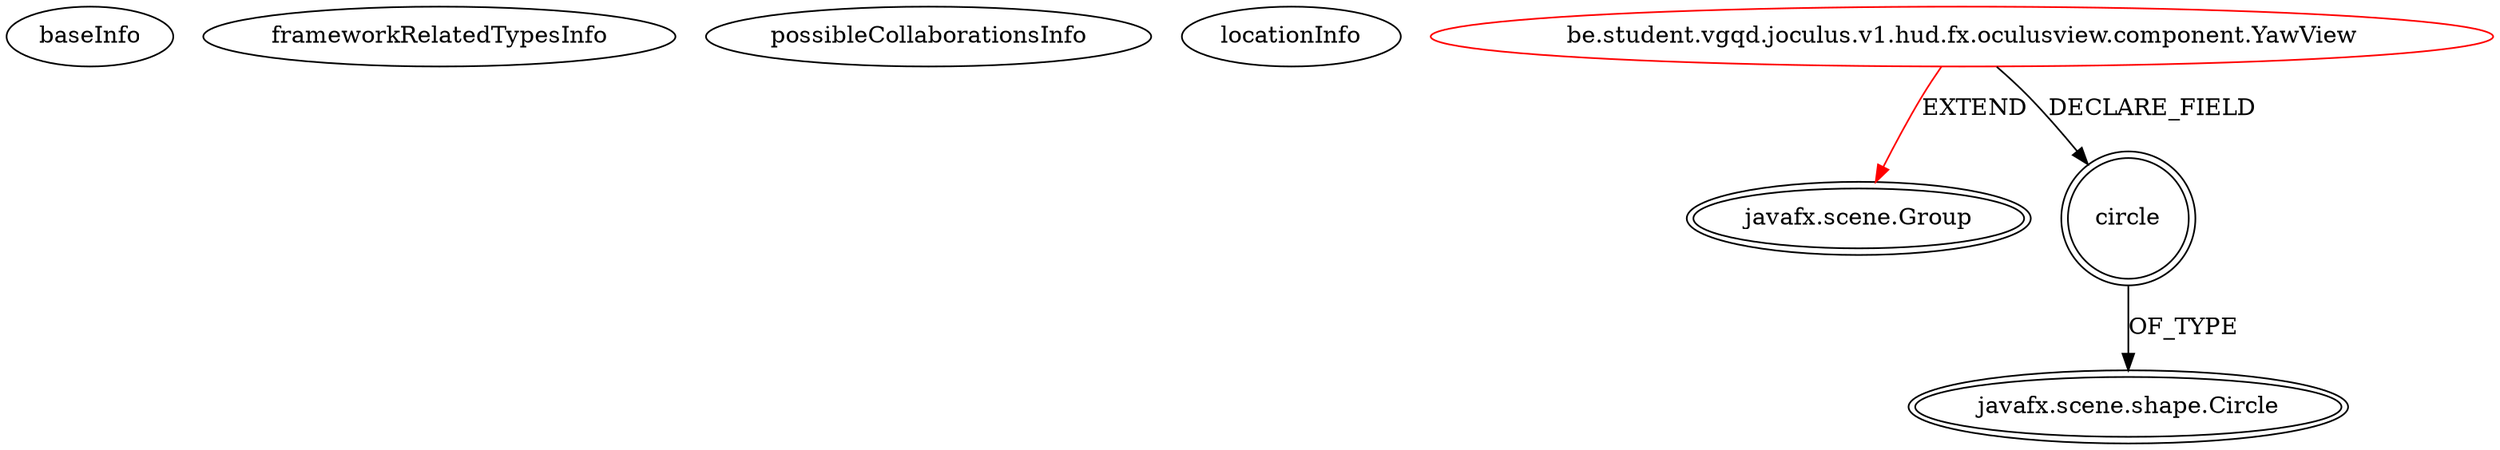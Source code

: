 digraph {
baseInfo[graphId=1594,category="extension_graph",isAnonymous=false,possibleRelation=false]
frameworkRelatedTypesInfo[0="javafx.scene.Group"]
possibleCollaborationsInfo[]
locationInfo[projectName="VgQD-JOculusLib",filePath="/VgQD-JOculusLib/JOculusLib-master/src/be/student/vgqd/joculus/v1/hud/fx/oculusview/component/YawView.java",contextSignature="YawView",graphId="1594"]
0[label="be.student.vgqd.joculus.v1.hud.fx.oculusview.component.YawView",vertexType="ROOT_CLIENT_CLASS_DECLARATION",isFrameworkType=false,color=red]
1[label="javafx.scene.Group",vertexType="FRAMEWORK_CLASS_TYPE",isFrameworkType=true,peripheries=2]
2[label="circle",vertexType="FIELD_DECLARATION",isFrameworkType=true,peripheries=2,shape=circle]
3[label="javafx.scene.shape.Circle",vertexType="FRAMEWORK_CLASS_TYPE",isFrameworkType=true,peripheries=2]
0->1[label="EXTEND",color=red]
0->2[label="DECLARE_FIELD"]
2->3[label="OF_TYPE"]
}
